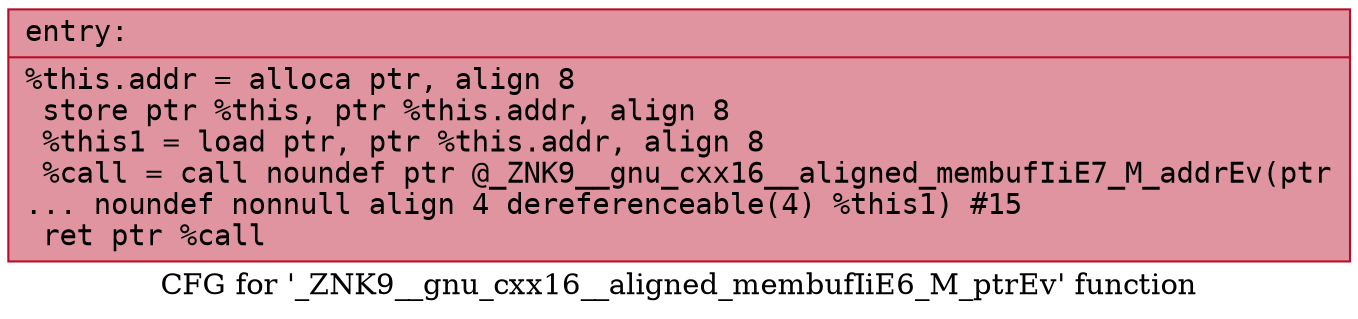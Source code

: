 digraph "CFG for '_ZNK9__gnu_cxx16__aligned_membufIiE6_M_ptrEv' function" {
	label="CFG for '_ZNK9__gnu_cxx16__aligned_membufIiE6_M_ptrEv' function";

	Node0x55aea92b0790 [shape=record,color="#b70d28ff", style=filled, fillcolor="#b70d2870" fontname="Courier",label="{entry:\l|  %this.addr = alloca ptr, align 8\l  store ptr %this, ptr %this.addr, align 8\l  %this1 = load ptr, ptr %this.addr, align 8\l  %call = call noundef ptr @_ZNK9__gnu_cxx16__aligned_membufIiE7_M_addrEv(ptr\l... noundef nonnull align 4 dereferenceable(4) %this1) #15\l  ret ptr %call\l}"];
}
